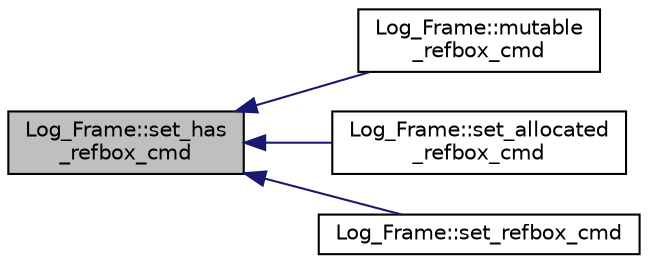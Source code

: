 digraph "Log_Frame::set_has_refbox_cmd"
{
 // INTERACTIVE_SVG=YES
  edge [fontname="Helvetica",fontsize="10",labelfontname="Helvetica",labelfontsize="10"];
  node [fontname="Helvetica",fontsize="10",shape=record];
  rankdir="LR";
  Node1 [label="Log_Frame::set_has\l_refbox_cmd",height=0.2,width=0.4,color="black", fillcolor="grey75", style="filled", fontcolor="black"];
  Node1 -> Node2 [dir="back",color="midnightblue",fontsize="10",style="solid",fontname="Helvetica"];
  Node2 [label="Log_Frame::mutable\l_refbox_cmd",height=0.2,width=0.4,color="black", fillcolor="white", style="filled",URL="$da/d8c/class_log___frame.html#a5011f1a8f88ff3c67d24f60ed4fa0453"];
  Node1 -> Node3 [dir="back",color="midnightblue",fontsize="10",style="solid",fontname="Helvetica"];
  Node3 [label="Log_Frame::set_allocated\l_refbox_cmd",height=0.2,width=0.4,color="black", fillcolor="white", style="filled",URL="$da/d8c/class_log___frame.html#a2e816936010780c6a24a8a183e6b9018"];
  Node1 -> Node4 [dir="back",color="midnightblue",fontsize="10",style="solid",fontname="Helvetica"];
  Node4 [label="Log_Frame::set_refbox_cmd",height=0.2,width=0.4,color="black", fillcolor="white", style="filled",URL="$da/d8c/class_log___frame.html#aa30d745c17b5df54f5c128dc12a5309c"];
}
